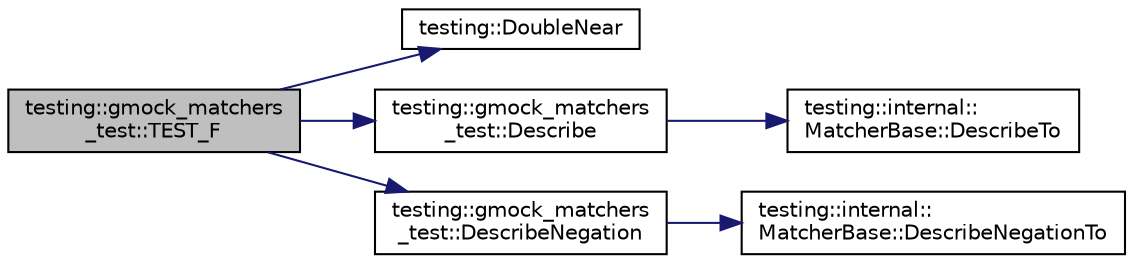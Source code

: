 digraph "testing::gmock_matchers_test::TEST_F"
{
  edge [fontname="Helvetica",fontsize="10",labelfontname="Helvetica",labelfontsize="10"];
  node [fontname="Helvetica",fontsize="10",shape=record];
  rankdir="LR";
  Node2205 [label="testing::gmock_matchers\l_test::TEST_F",height=0.2,width=0.4,color="black", fillcolor="grey75", style="filled", fontcolor="black"];
  Node2205 -> Node2206 [color="midnightblue",fontsize="10",style="solid",fontname="Helvetica"];
  Node2206 [label="testing::DoubleNear",height=0.2,width=0.4,color="black", fillcolor="white", style="filled",URL="$d0/d75/namespacetesting.html#aaee08ecb6815ef8398bbcb4e56d56d44"];
  Node2205 -> Node2207 [color="midnightblue",fontsize="10",style="solid",fontname="Helvetica"];
  Node2207 [label="testing::gmock_matchers\l_test::Describe",height=0.2,width=0.4,color="black", fillcolor="white", style="filled",URL="$d5/de1/namespacetesting_1_1gmock__matchers__test.html#a738a538e1705ea49670aeb3ed25108e6"];
  Node2207 -> Node2208 [color="midnightblue",fontsize="10",style="solid",fontname="Helvetica"];
  Node2208 [label="testing::internal::\lMatcherBase::DescribeTo",height=0.2,width=0.4,color="black", fillcolor="white", style="filled",URL="$df/d93/classtesting_1_1internal_1_1_matcher_base.html#a7e0c883c7745e0d646463077ef1c1267"];
  Node2205 -> Node2209 [color="midnightblue",fontsize="10",style="solid",fontname="Helvetica"];
  Node2209 [label="testing::gmock_matchers\l_test::DescribeNegation",height=0.2,width=0.4,color="black", fillcolor="white", style="filled",URL="$d5/de1/namespacetesting_1_1gmock__matchers__test.html#a96c18b92dede79060a7303fe5d178faf"];
  Node2209 -> Node2210 [color="midnightblue",fontsize="10",style="solid",fontname="Helvetica"];
  Node2210 [label="testing::internal::\lMatcherBase::DescribeNegationTo",height=0.2,width=0.4,color="black", fillcolor="white", style="filled",URL="$df/d93/classtesting_1_1internal_1_1_matcher_base.html#ac1089d49b6b8a381900618985cd69b7f"];
}
